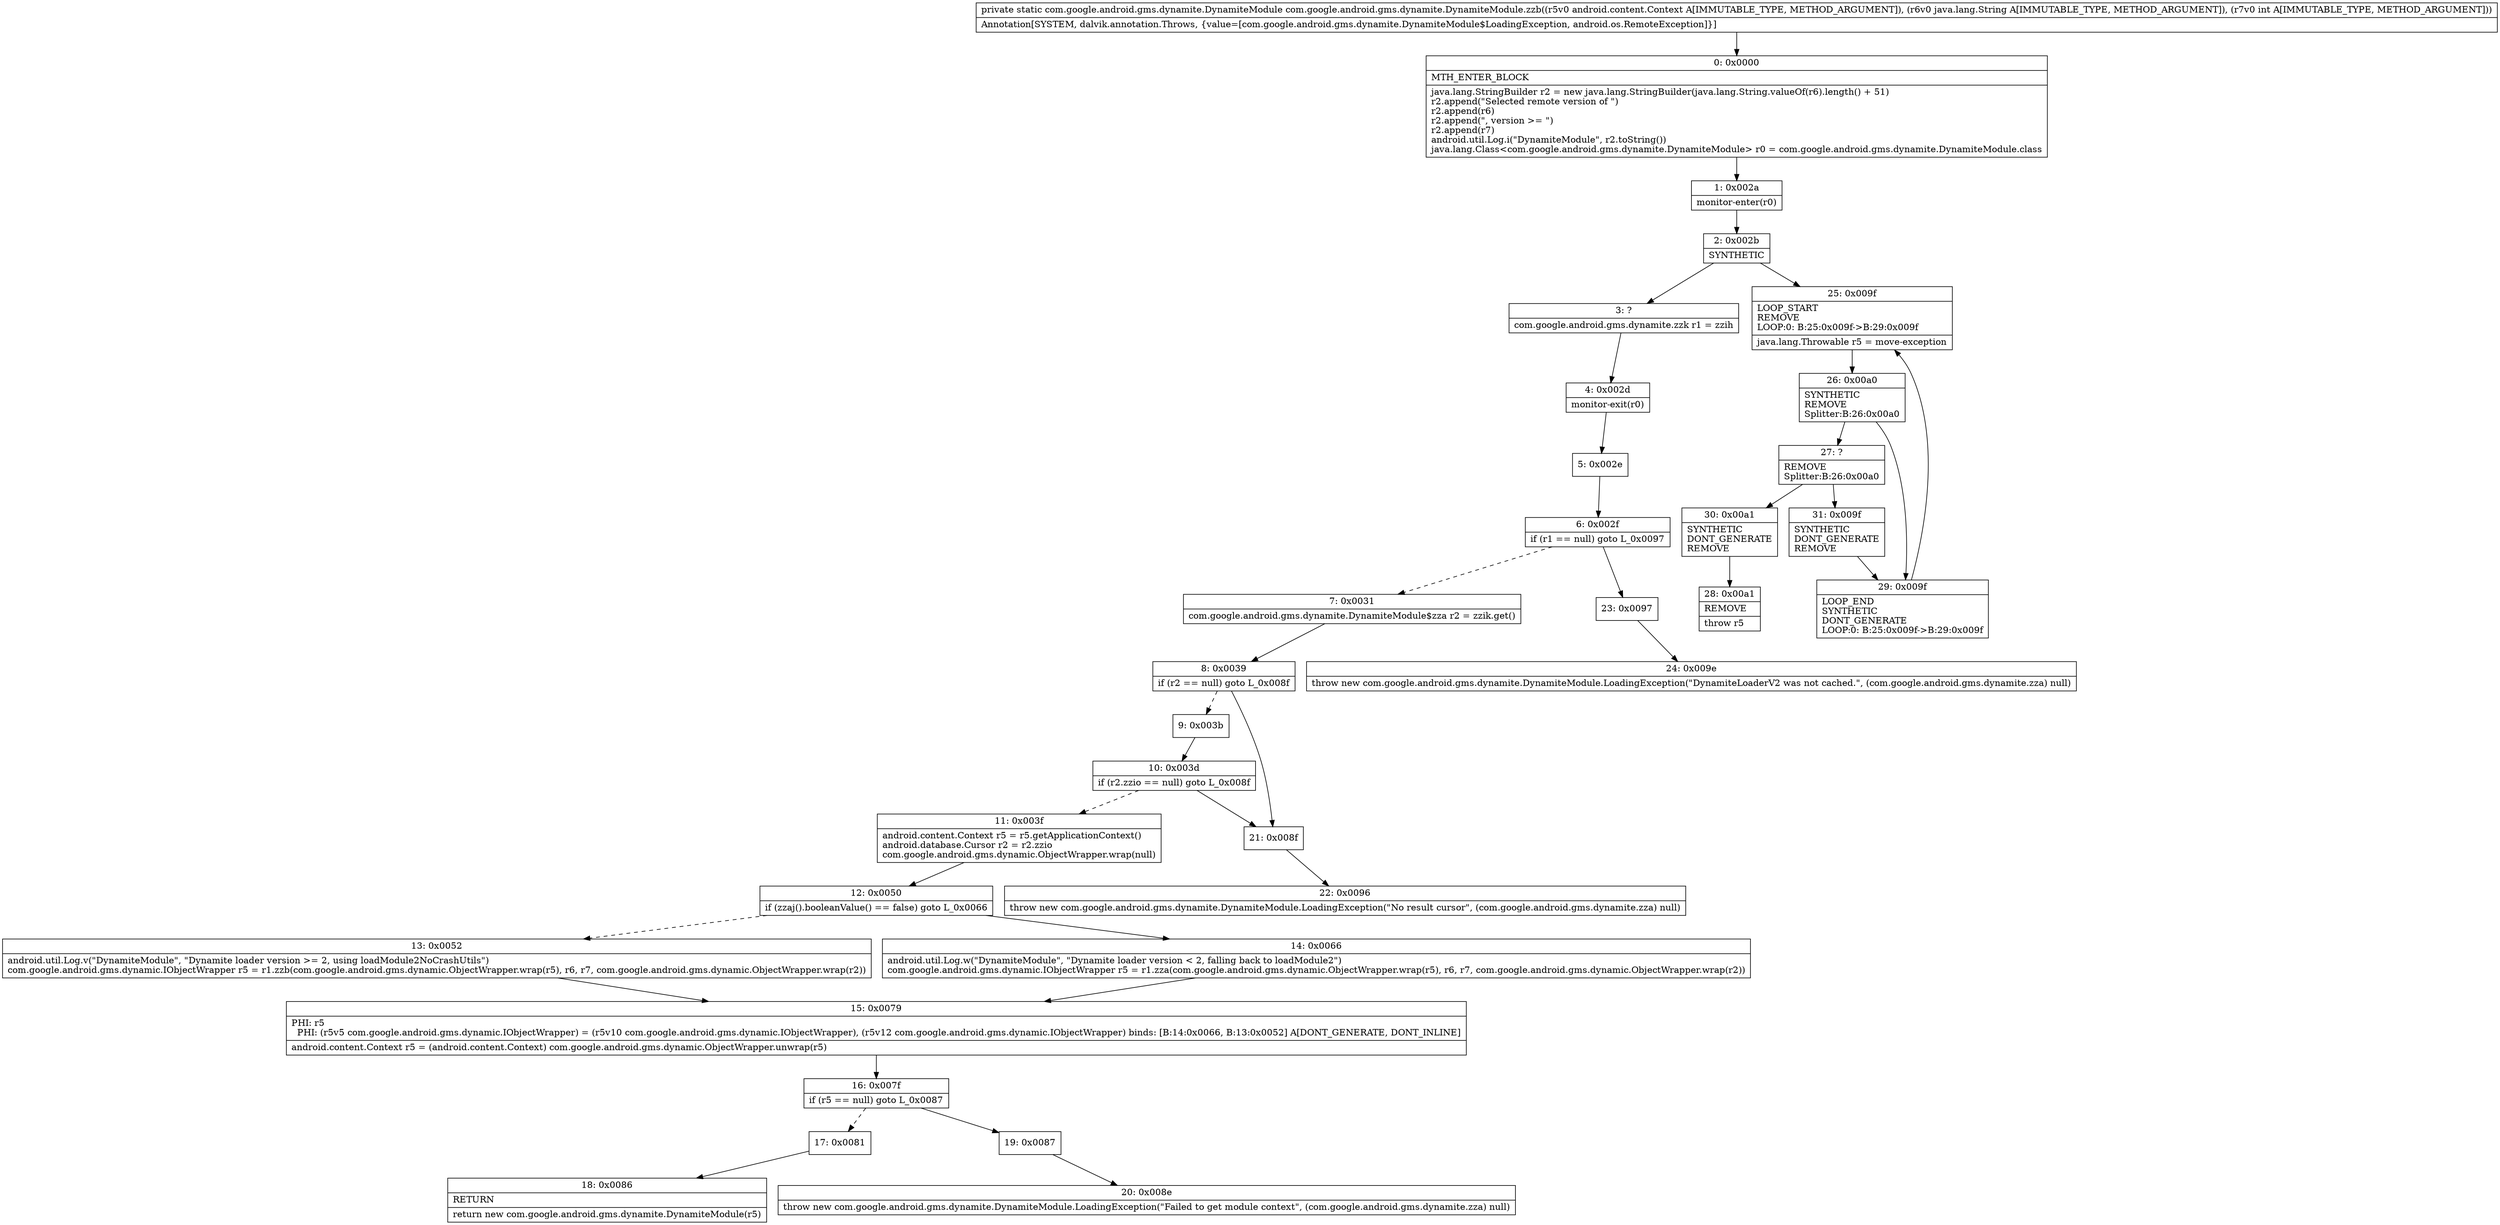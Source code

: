 digraph "CFG forcom.google.android.gms.dynamite.DynamiteModule.zzb(Landroid\/content\/Context;Ljava\/lang\/String;I)Lcom\/google\/android\/gms\/dynamite\/DynamiteModule;" {
Node_0 [shape=record,label="{0\:\ 0x0000|MTH_ENTER_BLOCK\l|java.lang.StringBuilder r2 = new java.lang.StringBuilder(java.lang.String.valueOf(r6).length() + 51)\lr2.append(\"Selected remote version of \")\lr2.append(r6)\lr2.append(\", version \>= \")\lr2.append(r7)\landroid.util.Log.i(\"DynamiteModule\", r2.toString())\ljava.lang.Class\<com.google.android.gms.dynamite.DynamiteModule\> r0 = com.google.android.gms.dynamite.DynamiteModule.class\l}"];
Node_1 [shape=record,label="{1\:\ 0x002a|monitor\-enter(r0)\l}"];
Node_2 [shape=record,label="{2\:\ 0x002b|SYNTHETIC\l}"];
Node_3 [shape=record,label="{3\:\ ?|com.google.android.gms.dynamite.zzk r1 = zzih\l}"];
Node_4 [shape=record,label="{4\:\ 0x002d|monitor\-exit(r0)\l}"];
Node_5 [shape=record,label="{5\:\ 0x002e}"];
Node_6 [shape=record,label="{6\:\ 0x002f|if (r1 == null) goto L_0x0097\l}"];
Node_7 [shape=record,label="{7\:\ 0x0031|com.google.android.gms.dynamite.DynamiteModule$zza r2 = zzik.get()\l}"];
Node_8 [shape=record,label="{8\:\ 0x0039|if (r2 == null) goto L_0x008f\l}"];
Node_9 [shape=record,label="{9\:\ 0x003b}"];
Node_10 [shape=record,label="{10\:\ 0x003d|if (r2.zzio == null) goto L_0x008f\l}"];
Node_11 [shape=record,label="{11\:\ 0x003f|android.content.Context r5 = r5.getApplicationContext()\landroid.database.Cursor r2 = r2.zzio\lcom.google.android.gms.dynamic.ObjectWrapper.wrap(null)\l}"];
Node_12 [shape=record,label="{12\:\ 0x0050|if (zzaj().booleanValue() == false) goto L_0x0066\l}"];
Node_13 [shape=record,label="{13\:\ 0x0052|android.util.Log.v(\"DynamiteModule\", \"Dynamite loader version \>= 2, using loadModule2NoCrashUtils\")\lcom.google.android.gms.dynamic.IObjectWrapper r5 = r1.zzb(com.google.android.gms.dynamic.ObjectWrapper.wrap(r5), r6, r7, com.google.android.gms.dynamic.ObjectWrapper.wrap(r2))\l}"];
Node_14 [shape=record,label="{14\:\ 0x0066|android.util.Log.w(\"DynamiteModule\", \"Dynamite loader version \< 2, falling back to loadModule2\")\lcom.google.android.gms.dynamic.IObjectWrapper r5 = r1.zza(com.google.android.gms.dynamic.ObjectWrapper.wrap(r5), r6, r7, com.google.android.gms.dynamic.ObjectWrapper.wrap(r2))\l}"];
Node_15 [shape=record,label="{15\:\ 0x0079|PHI: r5 \l  PHI: (r5v5 com.google.android.gms.dynamic.IObjectWrapper) = (r5v10 com.google.android.gms.dynamic.IObjectWrapper), (r5v12 com.google.android.gms.dynamic.IObjectWrapper) binds: [B:14:0x0066, B:13:0x0052] A[DONT_GENERATE, DONT_INLINE]\l|android.content.Context r5 = (android.content.Context) com.google.android.gms.dynamic.ObjectWrapper.unwrap(r5)\l}"];
Node_16 [shape=record,label="{16\:\ 0x007f|if (r5 == null) goto L_0x0087\l}"];
Node_17 [shape=record,label="{17\:\ 0x0081}"];
Node_18 [shape=record,label="{18\:\ 0x0086|RETURN\l|return new com.google.android.gms.dynamite.DynamiteModule(r5)\l}"];
Node_19 [shape=record,label="{19\:\ 0x0087}"];
Node_20 [shape=record,label="{20\:\ 0x008e|throw new com.google.android.gms.dynamite.DynamiteModule.LoadingException(\"Failed to get module context\", (com.google.android.gms.dynamite.zza) null)\l}"];
Node_21 [shape=record,label="{21\:\ 0x008f}"];
Node_22 [shape=record,label="{22\:\ 0x0096|throw new com.google.android.gms.dynamite.DynamiteModule.LoadingException(\"No result cursor\", (com.google.android.gms.dynamite.zza) null)\l}"];
Node_23 [shape=record,label="{23\:\ 0x0097}"];
Node_24 [shape=record,label="{24\:\ 0x009e|throw new com.google.android.gms.dynamite.DynamiteModule.LoadingException(\"DynamiteLoaderV2 was not cached.\", (com.google.android.gms.dynamite.zza) null)\l}"];
Node_25 [shape=record,label="{25\:\ 0x009f|LOOP_START\lREMOVE\lLOOP:0: B:25:0x009f\-\>B:29:0x009f\l|java.lang.Throwable r5 = move\-exception\l}"];
Node_26 [shape=record,label="{26\:\ 0x00a0|SYNTHETIC\lREMOVE\lSplitter:B:26:0x00a0\l}"];
Node_27 [shape=record,label="{27\:\ ?|REMOVE\lSplitter:B:26:0x00a0\l}"];
Node_28 [shape=record,label="{28\:\ 0x00a1|REMOVE\l|throw r5\l}"];
Node_29 [shape=record,label="{29\:\ 0x009f|LOOP_END\lSYNTHETIC\lDONT_GENERATE\lLOOP:0: B:25:0x009f\-\>B:29:0x009f\l}"];
Node_30 [shape=record,label="{30\:\ 0x00a1|SYNTHETIC\lDONT_GENERATE\lREMOVE\l}"];
Node_31 [shape=record,label="{31\:\ 0x009f|SYNTHETIC\lDONT_GENERATE\lREMOVE\l}"];
MethodNode[shape=record,label="{private static com.google.android.gms.dynamite.DynamiteModule com.google.android.gms.dynamite.DynamiteModule.zzb((r5v0 android.content.Context A[IMMUTABLE_TYPE, METHOD_ARGUMENT]), (r6v0 java.lang.String A[IMMUTABLE_TYPE, METHOD_ARGUMENT]), (r7v0 int A[IMMUTABLE_TYPE, METHOD_ARGUMENT]))  | Annotation[SYSTEM, dalvik.annotation.Throws, \{value=[com.google.android.gms.dynamite.DynamiteModule$LoadingException, android.os.RemoteException]\}]\l}"];
MethodNode -> Node_0;
Node_0 -> Node_1;
Node_1 -> Node_2;
Node_2 -> Node_3;
Node_2 -> Node_25;
Node_3 -> Node_4;
Node_4 -> Node_5;
Node_5 -> Node_6;
Node_6 -> Node_7[style=dashed];
Node_6 -> Node_23;
Node_7 -> Node_8;
Node_8 -> Node_9[style=dashed];
Node_8 -> Node_21;
Node_9 -> Node_10;
Node_10 -> Node_11[style=dashed];
Node_10 -> Node_21;
Node_11 -> Node_12;
Node_12 -> Node_13[style=dashed];
Node_12 -> Node_14;
Node_13 -> Node_15;
Node_14 -> Node_15;
Node_15 -> Node_16;
Node_16 -> Node_17[style=dashed];
Node_16 -> Node_19;
Node_17 -> Node_18;
Node_19 -> Node_20;
Node_21 -> Node_22;
Node_23 -> Node_24;
Node_25 -> Node_26;
Node_26 -> Node_27;
Node_26 -> Node_29;
Node_27 -> Node_30;
Node_27 -> Node_31;
Node_29 -> Node_25;
Node_30 -> Node_28;
Node_31 -> Node_29;
}

